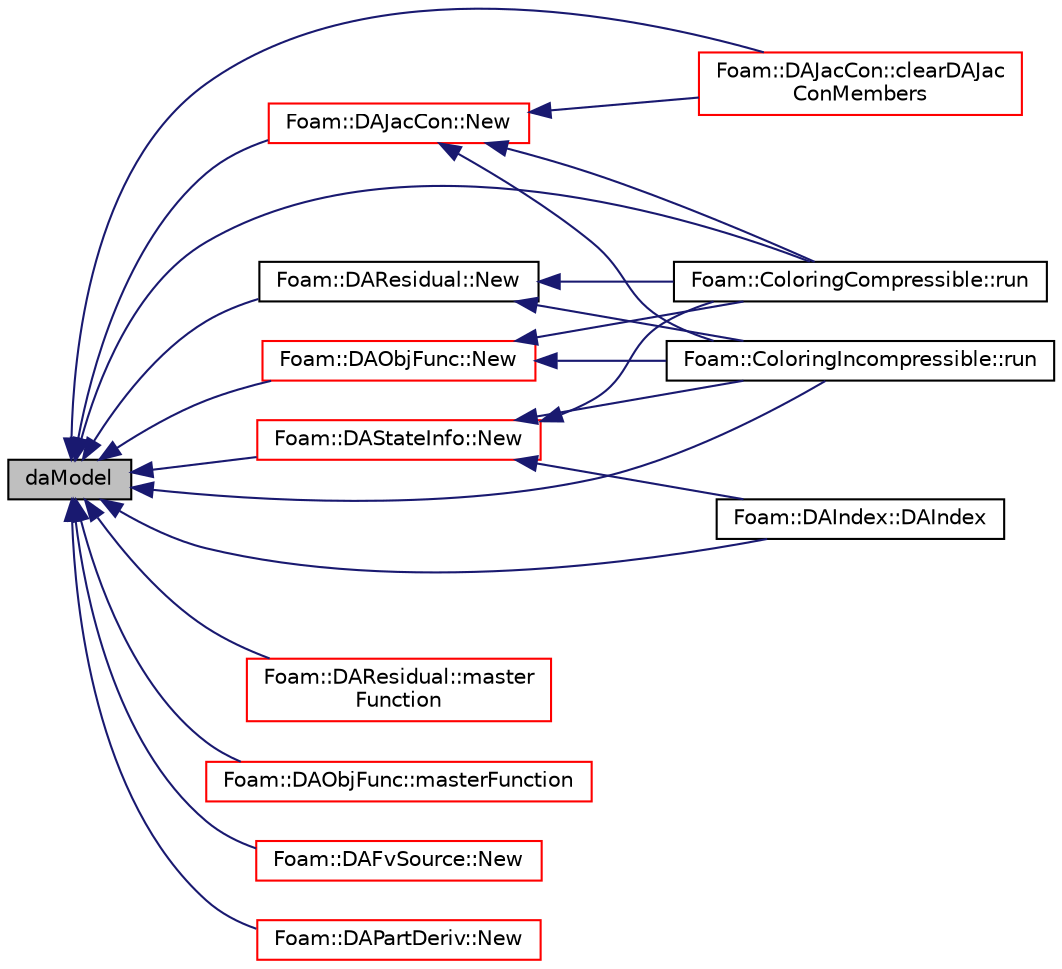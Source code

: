 digraph "daModel"
{
  bgcolor="transparent";
  edge [fontname="Helvetica",fontsize="10",labelfontname="Helvetica",labelfontsize="10"];
  node [fontname="Helvetica",fontsize="10",shape=record];
  rankdir="LR";
  Node43 [label="daModel",height=0.2,width=0.4,color="black", fillcolor="grey75", style="filled", fontcolor="black"];
  Node43 -> Node44 [dir="back",color="midnightblue",fontsize="10",style="solid",fontname="Helvetica"];
  Node44 [label="Foam::DAJacCon::clearDAJac\lConMembers",height=0.2,width=0.4,color="red",URL="$classFoam_1_1DAJacCon.html#a4cf46f89e91fea3ef7b601ee1cae3470",tooltip="clear members in DAJacCon "];
  Node43 -> Node49 [dir="back",color="midnightblue",fontsize="10",style="solid",fontname="Helvetica"];
  Node49 [label="Foam::DAIndex::DAIndex",height=0.2,width=0.4,color="black",URL="$classFoam_1_1DAIndex.html#ae976ad3cf6b6f6febaa932366199fc8c",tooltip="Constructors. "];
  Node43 -> Node50 [dir="back",color="midnightblue",fontsize="10",style="solid",fontname="Helvetica"];
  Node50 [label="Foam::DAResidual::master\lFunction",height=0.2,width=0.4,color="red",URL="$classFoam_1_1DAResidual.html#a08d199cacb841a03735df4c9280864c1",tooltip="the master function that compute the residual vector given the state and point vectors ..."];
  Node43 -> Node60 [dir="back",color="midnightblue",fontsize="10",style="solid",fontname="Helvetica"];
  Node60 [label="Foam::DAObjFunc::masterFunction",height=0.2,width=0.4,color="red",URL="$classFoam_1_1DAObjFunc.html#a6d5f7f9d48b97ffd5730072be731dbb5",tooltip="the master function to compute objective function given the state and point vectors ..."];
  Node43 -> Node62 [dir="back",color="midnightblue",fontsize="10",style="solid",fontname="Helvetica"];
  Node62 [label="Foam::DAStateInfo::New",height=0.2,width=0.4,color="red",URL="$classFoam_1_1DAStateInfo.html#a437855c825edfcbd543fa18c6be0a095"];
  Node62 -> Node49 [dir="back",color="midnightblue",fontsize="10",style="solid",fontname="Helvetica"];
  Node62 -> Node66 [dir="back",color="midnightblue",fontsize="10",style="solid",fontname="Helvetica"];
  Node66 [label="Foam::ColoringCompressible::run",height=0.2,width=0.4,color="black",URL="$classFoam_1_1ColoringCompressible.html#a13a43e6d814de94978c515cb084873b1",tooltip="run "];
  Node62 -> Node67 [dir="back",color="midnightblue",fontsize="10",style="solid",fontname="Helvetica"];
  Node67 [label="Foam::ColoringIncompressible::run",height=0.2,width=0.4,color="black",URL="$classFoam_1_1ColoringIncompressible.html#a13a43e6d814de94978c515cb084873b1",tooltip="run "];
  Node43 -> Node68 [dir="back",color="midnightblue",fontsize="10",style="solid",fontname="Helvetica"];
  Node68 [label="Foam::DAResidual::New",height=0.2,width=0.4,color="black",URL="$classFoam_1_1DAResidual.html#ab931799d01a7cee2d4fb26a894906616"];
  Node68 -> Node66 [dir="back",color="midnightblue",fontsize="10",style="solid",fontname="Helvetica"];
  Node68 -> Node67 [dir="back",color="midnightblue",fontsize="10",style="solid",fontname="Helvetica"];
  Node43 -> Node69 [dir="back",color="midnightblue",fontsize="10",style="solid",fontname="Helvetica"];
  Node69 [label="Foam::DAFvSource::New",height=0.2,width=0.4,color="red",URL="$classFoam_1_1DAFvSource.html#a879bf5d03630b9bda04dafc80cc03701"];
  Node43 -> Node72 [dir="back",color="midnightblue",fontsize="10",style="solid",fontname="Helvetica"];
  Node72 [label="Foam::DAObjFunc::New",height=0.2,width=0.4,color="red",URL="$classFoam_1_1DAObjFunc.html#a5393c6b73f79d670cc02fc71d4ccfed6"];
  Node72 -> Node66 [dir="back",color="midnightblue",fontsize="10",style="solid",fontname="Helvetica"];
  Node72 -> Node67 [dir="back",color="midnightblue",fontsize="10",style="solid",fontname="Helvetica"];
  Node43 -> Node85 [dir="back",color="midnightblue",fontsize="10",style="solid",fontname="Helvetica"];
  Node85 [label="Foam::DAPartDeriv::New",height=0.2,width=0.4,color="red",URL="$classFoam_1_1DAPartDeriv.html#a50d8a6cc4f58027f78fa3c3d7f000a83"];
  Node43 -> Node87 [dir="back",color="midnightblue",fontsize="10",style="solid",fontname="Helvetica"];
  Node87 [label="Foam::DAJacCon::New",height=0.2,width=0.4,color="red",URL="$classFoam_1_1DAJacCon.html#a4315cb29266f8e2dda76cd6e57ffb966"];
  Node87 -> Node44 [dir="back",color="midnightblue",fontsize="10",style="solid",fontname="Helvetica"];
  Node87 -> Node66 [dir="back",color="midnightblue",fontsize="10",style="solid",fontname="Helvetica"];
  Node87 -> Node67 [dir="back",color="midnightblue",fontsize="10",style="solid",fontname="Helvetica"];
  Node43 -> Node66 [dir="back",color="midnightblue",fontsize="10",style="solid",fontname="Helvetica"];
  Node43 -> Node67 [dir="back",color="midnightblue",fontsize="10",style="solid",fontname="Helvetica"];
}
